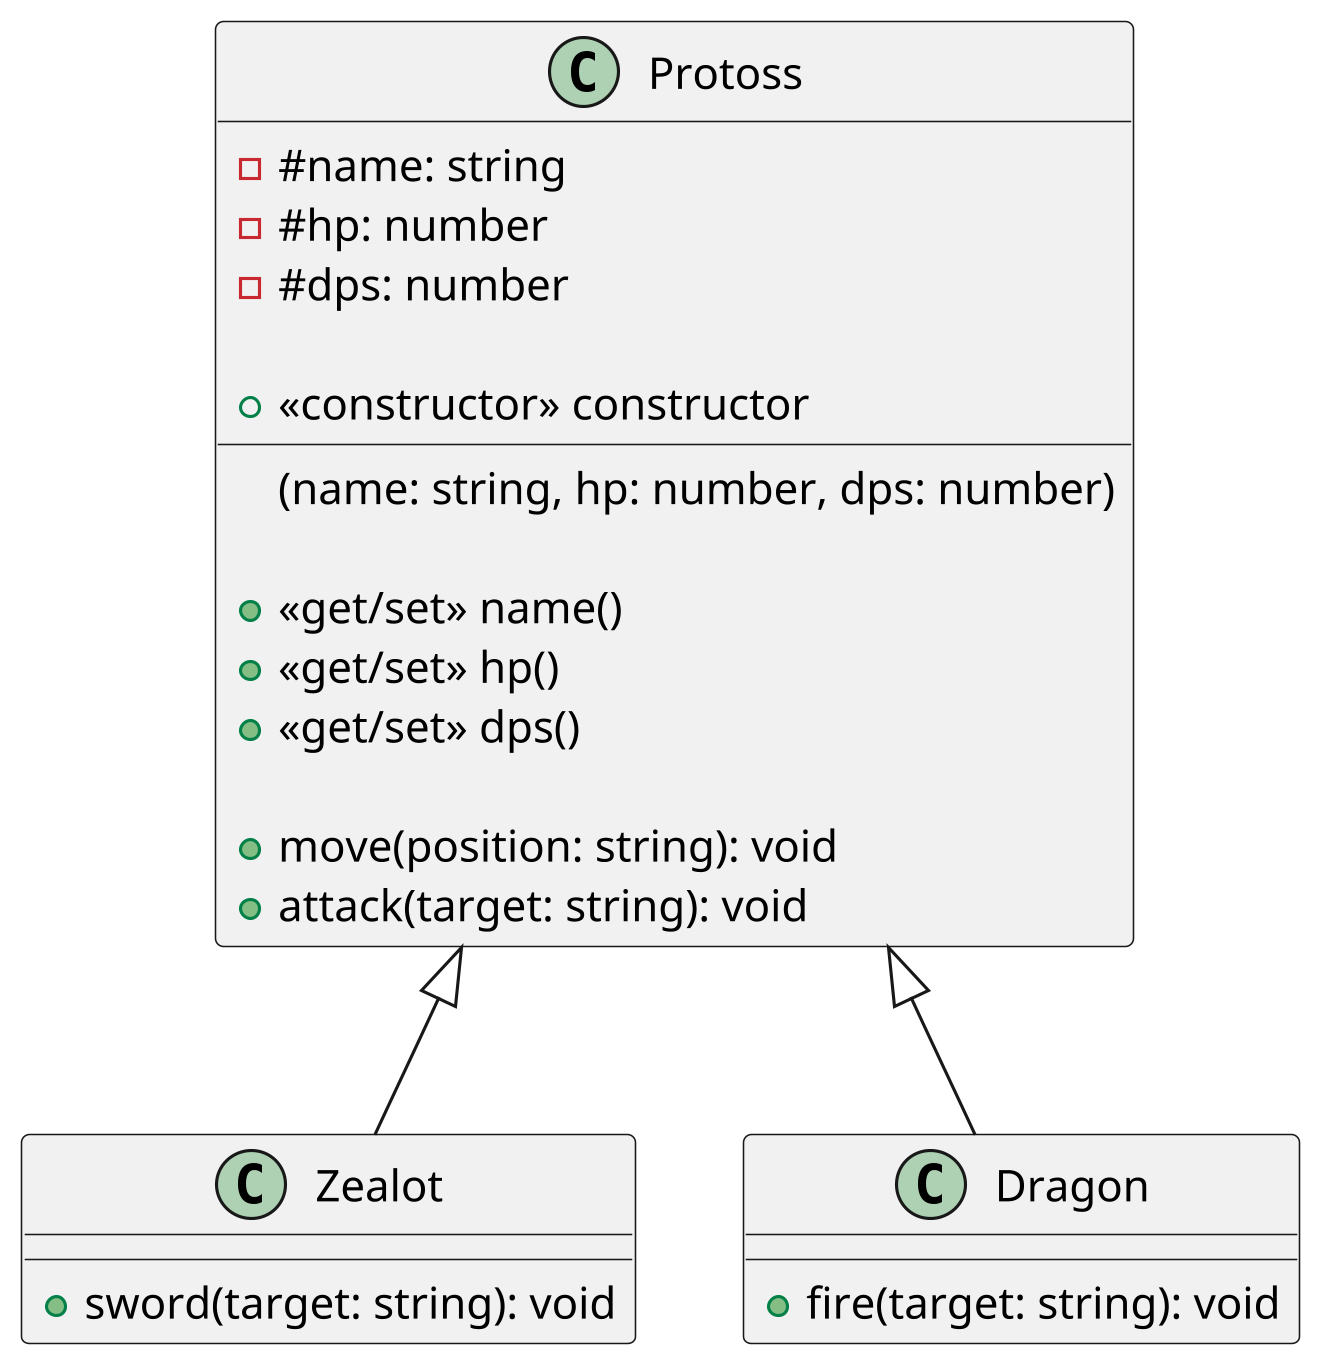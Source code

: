 @startuml ex07

skinparam dpi 300

class Protoss {
    -#name: string
    -#hp: number
    -#dps: number

    +<<constructor>> constructor
    (name: string, hp: number, dps: number)

    +<<get/set>> name()
    +<<get/set>> hp()
    +<<get/set>> dps()

    +move(position: string): void
    +attack(target: string): void
}

class Zealot {
    +sword(target: string): void
}

class Dragon {
    +fire(target: string): void
}

Protoss <|-- Zealot
Protoss <|-- Dragon

@endumls